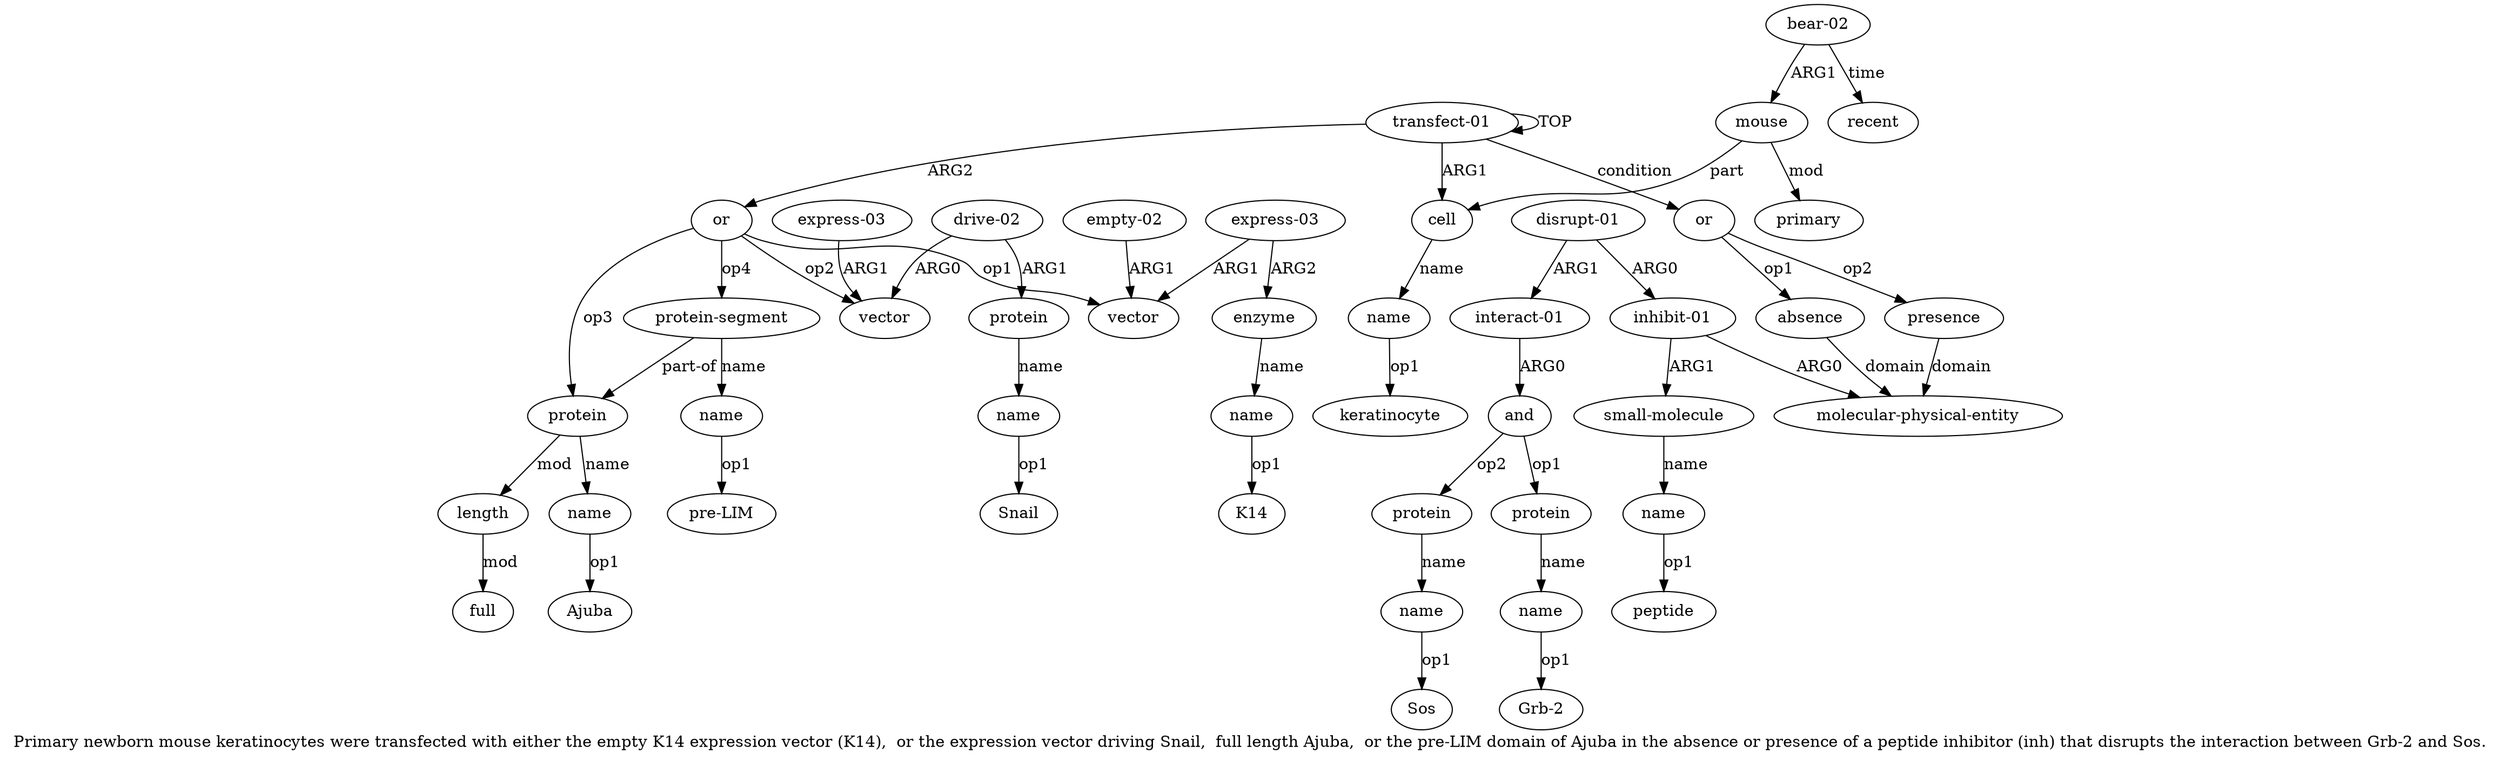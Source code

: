 digraph  {
	graph [label="Primary newborn mouse keratinocytes were transfected with either the empty K14 expression vector (K14),  or the expression vector \
driving Snail,  full length Ajuba,  or the pre-LIM domain of Ajuba in the absence or presence of a peptide inhibitor (inh) that \
disrupts the interaction between Grb-2 and Sos."];
	node [label="\N"];
	a20	 [color=black,
		gold_ind=20,
		gold_label=length,
		label=length,
		test_ind=20,
		test_label=length];
	a21	 [color=black,
		gold_ind=21,
		gold_label=full,
		label=full,
		test_ind=21,
		test_label=full];
	a20 -> a21 [key=0,
	color=black,
	gold_label=mod,
	label=mod,
	test_label=mod];
a22 [color=black,
	gold_ind=22,
	gold_label="protein-segment",
	label="protein-segment",
	test_ind=22,
	test_label="protein-segment"];
a23 [color=black,
	gold_ind=23,
	gold_label=name,
	label=name,
	test_ind=23,
	test_label=name];
a22 -> a23 [key=0,
color=black,
gold_label=name,
label=name,
test_label=name];
a18 [color=black,
gold_ind=18,
gold_label=protein,
label=protein,
test_ind=18,
test_label=protein];
a22 -> a18 [key=0,
color=black,
gold_label="part-of",
label="part-of",
test_label="part-of"];
"a23 pre-LIM" [color=black,
gold_ind=-1,
gold_label="pre-LIM",
label="pre-LIM",
test_ind=-1,
test_label="pre-LIM"];
a23 -> "a23 pre-LIM" [key=0,
color=black,
gold_label=op1,
label=op1,
test_label=op1];
a24 [color=black,
gold_ind=24,
gold_label=or,
label=or,
test_ind=24,
test_label=or];
a25 [color=black,
gold_ind=25,
gold_label=absence,
label=absence,
test_ind=25,
test_label=absence];
a24 -> a25 [key=0,
color=black,
gold_label=op1,
label=op1,
test_label=op1];
a37 [color=black,
gold_ind=37,
gold_label=presence,
label=presence,
test_ind=37,
test_label=presence];
a24 -> a37 [key=0,
color=black,
gold_label=op2,
label=op2,
test_label=op2];
a26 [color=black,
gold_ind=26,
gold_label="molecular-physical-entity",
label="molecular-physical-entity",
test_ind=26,
test_label="molecular-physical-entity"];
a25 -> a26 [key=0,
color=black,
gold_label=domain,
label=domain,
test_label=domain];
a27 [color=black,
gold_ind=27,
gold_label="inhibit-01",
label="inhibit-01",
test_ind=27,
test_label="inhibit-01"];
a27 -> a26 [key=0,
color=black,
gold_label=ARG0,
label=ARG0,
test_label=ARG0];
a28 [color=black,
gold_ind=28,
gold_label="small-molecule",
label="small-molecule",
test_ind=28,
test_label="small-molecule"];
a27 -> a28 [key=0,
color=black,
gold_label=ARG1,
label=ARG1,
test_label=ARG1];
a29 [color=black,
gold_ind=29,
gold_label=name,
label=name,
test_ind=29,
test_label=name];
a28 -> a29 [key=0,
color=black,
gold_label=name,
label=name,
test_label=name];
"a29 peptide" [color=black,
gold_ind=-1,
gold_label=peptide,
label=peptide,
test_ind=-1,
test_label=peptide];
a29 -> "a29 peptide" [key=0,
color=black,
gold_label=op1,
label=op1,
test_label=op1];
a31 [color=black,
gold_ind=31,
gold_label="interact-01",
label="interact-01",
test_ind=31,
test_label="interact-01"];
a32 [color=black,
gold_ind=32,
gold_label=and,
label=and,
test_ind=32,
test_label=and];
a31 -> a32 [key=0,
color=black,
gold_label=ARG0,
label=ARG0,
test_label=ARG0];
a30 [color=black,
gold_ind=30,
gold_label="disrupt-01",
label="disrupt-01",
test_ind=30,
test_label="disrupt-01"];
a30 -> a27 [key=0,
color=black,
gold_label=ARG0,
label=ARG0,
test_label=ARG0];
a30 -> a31 [key=0,
color=black,
gold_label=ARG1,
label=ARG1,
test_label=ARG1];
"a36 Sos" [color=black,
gold_ind=-1,
gold_label=Sos,
label=Sos,
test_ind=-1,
test_label=Sos];
"a19 Ajuba" [color=black,
gold_ind=-1,
gold_label=Ajuba,
label=Ajuba,
test_ind=-1,
test_label=Ajuba];
a37 -> a26 [key=0,
color=black,
gold_label=domain,
label=domain,
test_label=domain];
a36 [color=black,
gold_ind=36,
gold_label=name,
label=name,
test_ind=36,
test_label=name];
a36 -> "a36 Sos" [key=0,
color=black,
gold_label=op1,
label=op1,
test_label=op1];
a33 [color=black,
gold_ind=33,
gold_label=protein,
label=protein,
test_ind=33,
test_label=protein];
a34 [color=black,
gold_ind=34,
gold_label=name,
label=name,
test_ind=34,
test_label=name];
a33 -> a34 [key=0,
color=black,
gold_label=name,
label=name,
test_label=name];
a35 [color=black,
gold_ind=35,
gold_label=protein,
label=protein,
test_ind=35,
test_label=protein];
a35 -> a36 [key=0,
color=black,
gold_label=name,
label=name,
test_label=name];
"a34 Grb-2" [color=black,
gold_ind=-1,
gold_label="Grb-2",
label="Grb-2",
test_ind=-1,
test_label="Grb-2"];
a34 -> "a34 Grb-2" [key=0,
color=black,
gold_label=op1,
label=op1,
test_label=op1];
a32 -> a33 [key=0,
color=black,
gold_label=op1,
label=op1,
test_label=op1];
a32 -> a35 [key=0,
color=black,
gold_label=op2,
label=op2,
test_label=op2];
a15 [color=black,
gold_ind=15,
gold_label="drive-02",
label="drive-02",
test_ind=15,
test_label="drive-02"];
a16 [color=black,
gold_ind=16,
gold_label=protein,
label=protein,
test_ind=16,
test_label=protein];
a15 -> a16 [key=0,
color=black,
gold_label=ARG1,
label=ARG1,
test_label=ARG1];
a13 [color=black,
gold_ind=13,
gold_label=vector,
label=vector,
test_ind=13,
test_label=vector];
a15 -> a13 [key=0,
color=black,
gold_label=ARG0,
label=ARG0,
test_label=ARG0];
a14 [color=black,
gold_ind=14,
gold_label="express-03",
label="express-03",
test_ind=14,
test_label="express-03"];
a14 -> a13 [key=0,
color=black,
gold_label=ARG1,
label=ARG1,
test_label=ARG1];
a17 [color=black,
gold_ind=17,
gold_label=name,
label=name,
test_ind=17,
test_label=name];
"a17 Snail" [color=black,
gold_ind=-1,
gold_label=Snail,
label=Snail,
test_ind=-1,
test_label=Snail];
a17 -> "a17 Snail" [key=0,
color=black,
gold_label=op1,
label=op1,
test_label=op1];
a16 -> a17 [key=0,
color=black,
gold_label=name,
label=name,
test_label=name];
a11 [color=black,
gold_ind=11,
gold_label=name,
label=name,
test_ind=11,
test_label=name];
"a11 K14" [color=black,
gold_ind=-1,
gold_label=K14,
label=K14,
test_ind=-1,
test_label=K14];
a11 -> "a11 K14" [key=0,
color=black,
gold_label=op1,
label=op1,
test_label=op1];
a10 [color=black,
gold_ind=10,
gold_label=enzyme,
label=enzyme,
test_ind=10,
test_label=enzyme];
a10 -> a11 [key=0,
color=black,
gold_label=name,
label=name,
test_label=name];
a12 [color=black,
gold_ind=12,
gold_label="empty-02",
label="empty-02",
test_ind=12,
test_label="empty-02"];
a8 [color=black,
gold_ind=8,
gold_label=vector,
label=vector,
test_ind=8,
test_label=vector];
a12 -> a8 [key=0,
color=black,
gold_label=ARG1,
label=ARG1,
test_label=ARG1];
a19 [color=black,
gold_ind=19,
gold_label=name,
label=name,
test_ind=19,
test_label=name];
a19 -> "a19 Ajuba" [key=0,
color=black,
gold_label=op1,
label=op1,
test_label=op1];
a18 -> a20 [key=0,
color=black,
gold_label=mod,
label=mod,
test_label=mod];
a18 -> a19 [key=0,
color=black,
gold_label=name,
label=name,
test_label=name];
a1 [color=black,
gold_ind=1,
gold_label=cell,
label=cell,
test_ind=1,
test_label=cell];
a2 [color=black,
gold_ind=2,
gold_label=name,
label=name,
test_ind=2,
test_label=name];
a1 -> a2 [key=0,
color=black,
gold_label=name,
label=name,
test_label=name];
a0 [color=black,
gold_ind=0,
gold_label="transfect-01",
label="transfect-01",
test_ind=0,
test_label="transfect-01"];
a0 -> a24 [key=0,
color=black,
gold_label=condition,
label=condition,
test_label=condition];
a0 -> a1 [key=0,
color=black,
gold_label=ARG1,
label=ARG1,
test_label=ARG1];
a0 -> a0 [key=0,
color=black,
gold_label=TOP,
label=TOP,
test_label=TOP];
a7 [color=black,
gold_ind=7,
gold_label=or,
label=or,
test_ind=7,
test_label=or];
a0 -> a7 [key=0,
color=black,
gold_label=ARG2,
label=ARG2,
test_label=ARG2];
a3 [color=black,
gold_ind=3,
gold_label=mouse,
label=mouse,
test_ind=3,
test_label=mouse];
a3 -> a1 [key=0,
color=black,
gold_label=part,
label=part,
test_label=part];
a4 [color=black,
gold_ind=4,
gold_label=primary,
label=primary,
test_ind=4,
test_label=primary];
a3 -> a4 [key=0,
color=black,
gold_label=mod,
label=mod,
test_label=mod];
"a2 keratinocyte" [color=black,
gold_ind=-1,
gold_label=keratinocyte,
label=keratinocyte,
test_ind=-1,
test_label=keratinocyte];
a2 -> "a2 keratinocyte" [key=0,
color=black,
gold_label=op1,
label=op1,
test_label=op1];
a5 [color=black,
gold_ind=5,
gold_label="bear-02",
label="bear-02",
test_ind=5,
test_label="bear-02"];
a5 -> a3 [key=0,
color=black,
gold_label=ARG1,
label=ARG1,
test_label=ARG1];
a6 [color=black,
gold_ind=6,
gold_label=recent,
label=recent,
test_ind=6,
test_label=recent];
a5 -> a6 [key=0,
color=black,
gold_label=time,
label=time,
test_label=time];
a7 -> a22 [key=0,
color=black,
gold_label=op4,
label=op4,
test_label=op4];
a7 -> a13 [key=0,
color=black,
gold_label=op2,
label=op2,
test_label=op2];
a7 -> a18 [key=0,
color=black,
gold_label=op3,
label=op3,
test_label=op3];
a7 -> a8 [key=0,
color=black,
gold_label=op1,
label=op1,
test_label=op1];
a9 [color=black,
gold_ind=9,
gold_label="express-03",
label="express-03",
test_ind=9,
test_label="express-03"];
a9 -> a10 [key=0,
color=black,
gold_label=ARG2,
label=ARG2,
test_label=ARG2];
a9 -> a8 [key=0,
color=black,
gold_label=ARG1,
label=ARG1,
test_label=ARG1];
}
